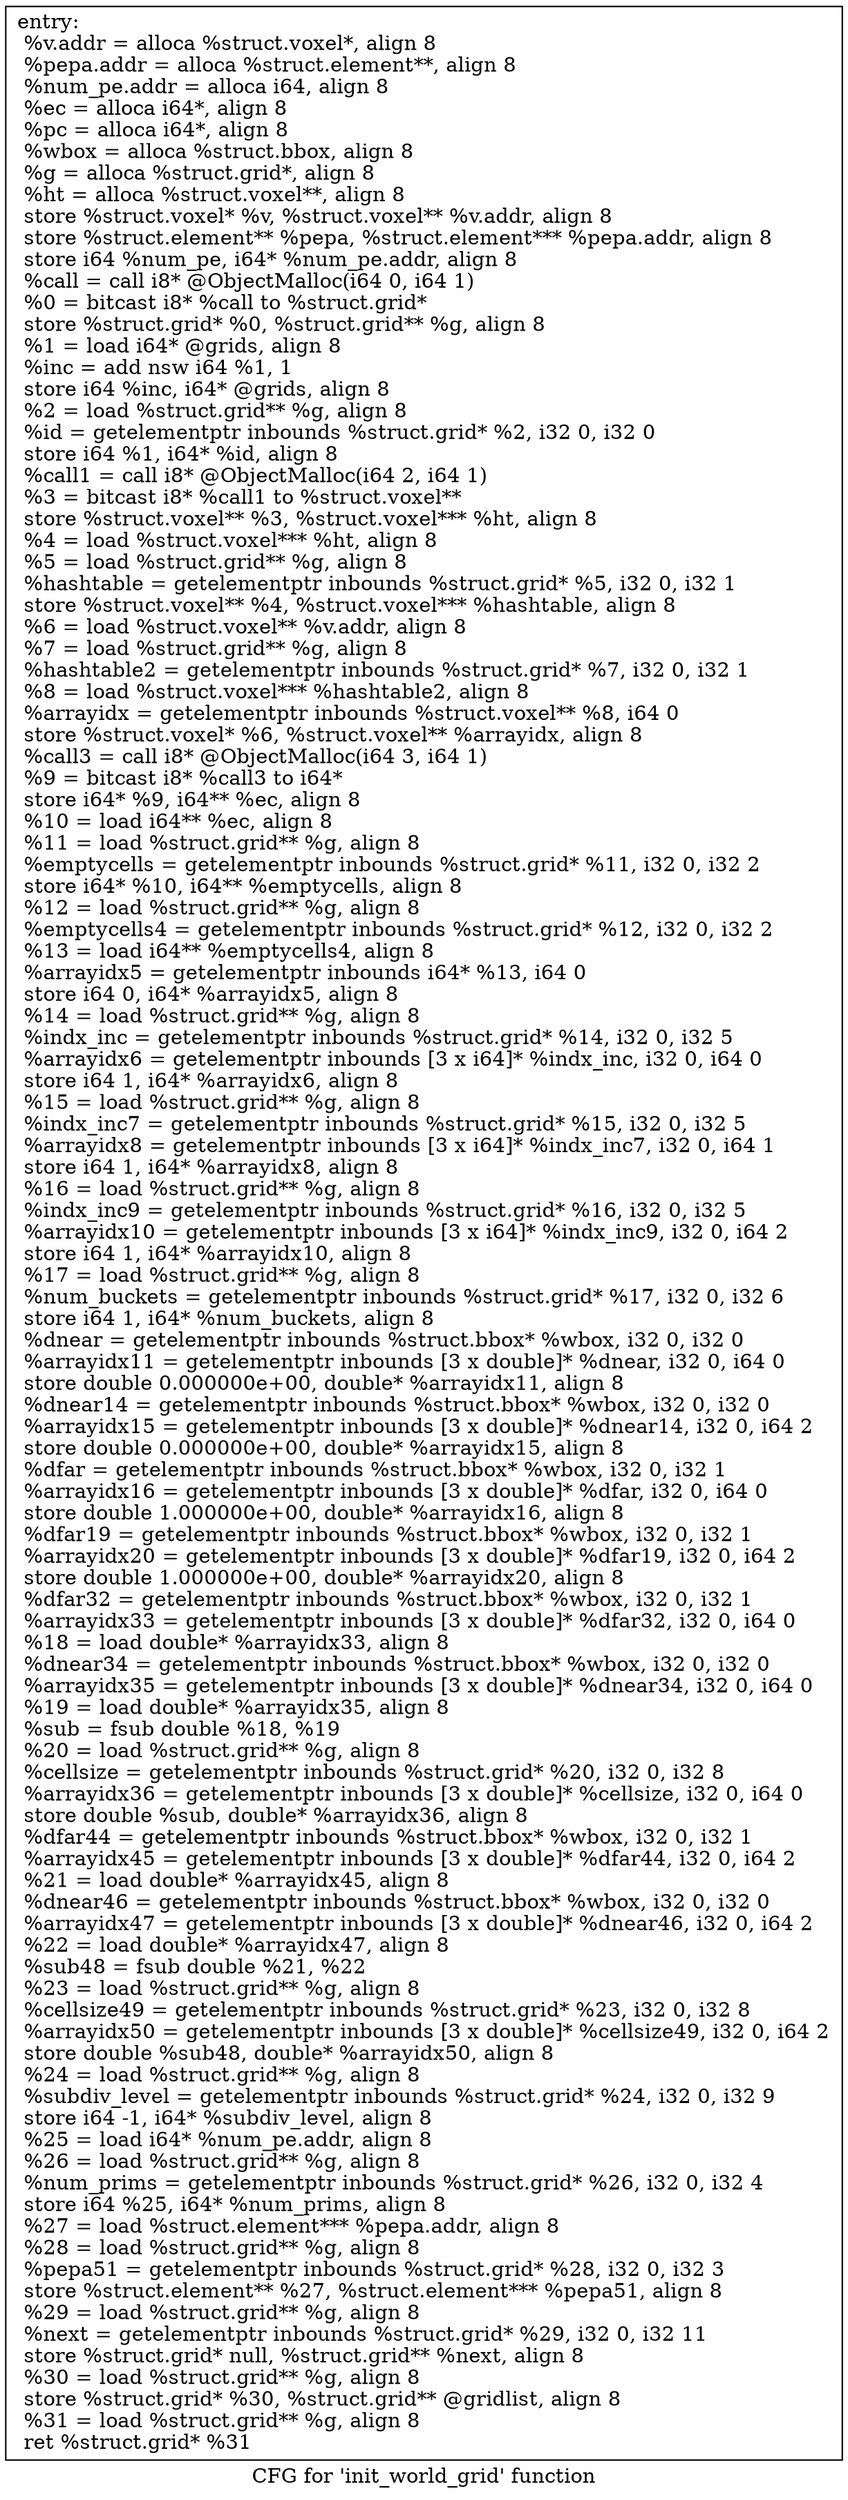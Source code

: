 digraph "CFG for 'init_world_grid' function" {
	label="CFG for 'init_world_grid' function";

	Node0x5ec2440 [shape=record,label="{entry:\l  %v.addr = alloca %struct.voxel*, align 8\l  %pepa.addr = alloca %struct.element**, align 8\l  %num_pe.addr = alloca i64, align 8\l  %ec = alloca i64*, align 8\l  %pc = alloca i64*, align 8\l  %wbox = alloca %struct.bbox, align 8\l  %g = alloca %struct.grid*, align 8\l  %ht = alloca %struct.voxel**, align 8\l  store %struct.voxel* %v, %struct.voxel** %v.addr, align 8\l  store %struct.element** %pepa, %struct.element*** %pepa.addr, align 8\l  store i64 %num_pe, i64* %num_pe.addr, align 8\l  %call = call i8* @ObjectMalloc(i64 0, i64 1)\l  %0 = bitcast i8* %call to %struct.grid*\l  store %struct.grid* %0, %struct.grid** %g, align 8\l  %1 = load i64* @grids, align 8\l  %inc = add nsw i64 %1, 1\l  store i64 %inc, i64* @grids, align 8\l  %2 = load %struct.grid** %g, align 8\l  %id = getelementptr inbounds %struct.grid* %2, i32 0, i32 0\l  store i64 %1, i64* %id, align 8\l  %call1 = call i8* @ObjectMalloc(i64 2, i64 1)\l  %3 = bitcast i8* %call1 to %struct.voxel**\l  store %struct.voxel** %3, %struct.voxel*** %ht, align 8\l  %4 = load %struct.voxel*** %ht, align 8\l  %5 = load %struct.grid** %g, align 8\l  %hashtable = getelementptr inbounds %struct.grid* %5, i32 0, i32 1\l  store %struct.voxel** %4, %struct.voxel*** %hashtable, align 8\l  %6 = load %struct.voxel** %v.addr, align 8\l  %7 = load %struct.grid** %g, align 8\l  %hashtable2 = getelementptr inbounds %struct.grid* %7, i32 0, i32 1\l  %8 = load %struct.voxel*** %hashtable2, align 8\l  %arrayidx = getelementptr inbounds %struct.voxel** %8, i64 0\l  store %struct.voxel* %6, %struct.voxel** %arrayidx, align 8\l  %call3 = call i8* @ObjectMalloc(i64 3, i64 1)\l  %9 = bitcast i8* %call3 to i64*\l  store i64* %9, i64** %ec, align 8\l  %10 = load i64** %ec, align 8\l  %11 = load %struct.grid** %g, align 8\l  %emptycells = getelementptr inbounds %struct.grid* %11, i32 0, i32 2\l  store i64* %10, i64** %emptycells, align 8\l  %12 = load %struct.grid** %g, align 8\l  %emptycells4 = getelementptr inbounds %struct.grid* %12, i32 0, i32 2\l  %13 = load i64** %emptycells4, align 8\l  %arrayidx5 = getelementptr inbounds i64* %13, i64 0\l  store i64 0, i64* %arrayidx5, align 8\l  %14 = load %struct.grid** %g, align 8\l  %indx_inc = getelementptr inbounds %struct.grid* %14, i32 0, i32 5\l  %arrayidx6 = getelementptr inbounds [3 x i64]* %indx_inc, i32 0, i64 0\l  store i64 1, i64* %arrayidx6, align 8\l  %15 = load %struct.grid** %g, align 8\l  %indx_inc7 = getelementptr inbounds %struct.grid* %15, i32 0, i32 5\l  %arrayidx8 = getelementptr inbounds [3 x i64]* %indx_inc7, i32 0, i64 1\l  store i64 1, i64* %arrayidx8, align 8\l  %16 = load %struct.grid** %g, align 8\l  %indx_inc9 = getelementptr inbounds %struct.grid* %16, i32 0, i32 5\l  %arrayidx10 = getelementptr inbounds [3 x i64]* %indx_inc9, i32 0, i64 2\l  store i64 1, i64* %arrayidx10, align 8\l  %17 = load %struct.grid** %g, align 8\l  %num_buckets = getelementptr inbounds %struct.grid* %17, i32 0, i32 6\l  store i64 1, i64* %num_buckets, align 8\l  %dnear = getelementptr inbounds %struct.bbox* %wbox, i32 0, i32 0\l  %arrayidx11 = getelementptr inbounds [3 x double]* %dnear, i32 0, i64 0\l  store double 0.000000e+00, double* %arrayidx11, align 8\l  %dnear14 = getelementptr inbounds %struct.bbox* %wbox, i32 0, i32 0\l  %arrayidx15 = getelementptr inbounds [3 x double]* %dnear14, i32 0, i64 2\l  store double 0.000000e+00, double* %arrayidx15, align 8\l  %dfar = getelementptr inbounds %struct.bbox* %wbox, i32 0, i32 1\l  %arrayidx16 = getelementptr inbounds [3 x double]* %dfar, i32 0, i64 0\l  store double 1.000000e+00, double* %arrayidx16, align 8\l  %dfar19 = getelementptr inbounds %struct.bbox* %wbox, i32 0, i32 1\l  %arrayidx20 = getelementptr inbounds [3 x double]* %dfar19, i32 0, i64 2\l  store double 1.000000e+00, double* %arrayidx20, align 8\l  %dfar32 = getelementptr inbounds %struct.bbox* %wbox, i32 0, i32 1\l  %arrayidx33 = getelementptr inbounds [3 x double]* %dfar32, i32 0, i64 0\l  %18 = load double* %arrayidx33, align 8\l  %dnear34 = getelementptr inbounds %struct.bbox* %wbox, i32 0, i32 0\l  %arrayidx35 = getelementptr inbounds [3 x double]* %dnear34, i32 0, i64 0\l  %19 = load double* %arrayidx35, align 8\l  %sub = fsub double %18, %19\l  %20 = load %struct.grid** %g, align 8\l  %cellsize = getelementptr inbounds %struct.grid* %20, i32 0, i32 8\l  %arrayidx36 = getelementptr inbounds [3 x double]* %cellsize, i32 0, i64 0\l  store double %sub, double* %arrayidx36, align 8\l  %dfar44 = getelementptr inbounds %struct.bbox* %wbox, i32 0, i32 1\l  %arrayidx45 = getelementptr inbounds [3 x double]* %dfar44, i32 0, i64 2\l  %21 = load double* %arrayidx45, align 8\l  %dnear46 = getelementptr inbounds %struct.bbox* %wbox, i32 0, i32 0\l  %arrayidx47 = getelementptr inbounds [3 x double]* %dnear46, i32 0, i64 2\l  %22 = load double* %arrayidx47, align 8\l  %sub48 = fsub double %21, %22\l  %23 = load %struct.grid** %g, align 8\l  %cellsize49 = getelementptr inbounds %struct.grid* %23, i32 0, i32 8\l  %arrayidx50 = getelementptr inbounds [3 x double]* %cellsize49, i32 0, i64 2\l  store double %sub48, double* %arrayidx50, align 8\l  %24 = load %struct.grid** %g, align 8\l  %subdiv_level = getelementptr inbounds %struct.grid* %24, i32 0, i32 9\l  store i64 -1, i64* %subdiv_level, align 8\l  %25 = load i64* %num_pe.addr, align 8\l  %26 = load %struct.grid** %g, align 8\l  %num_prims = getelementptr inbounds %struct.grid* %26, i32 0, i32 4\l  store i64 %25, i64* %num_prims, align 8\l  %27 = load %struct.element*** %pepa.addr, align 8\l  %28 = load %struct.grid** %g, align 8\l  %pepa51 = getelementptr inbounds %struct.grid* %28, i32 0, i32 3\l  store %struct.element** %27, %struct.element*** %pepa51, align 8\l  %29 = load %struct.grid** %g, align 8\l  %next = getelementptr inbounds %struct.grid* %29, i32 0, i32 11\l  store %struct.grid* null, %struct.grid** %next, align 8\l  %30 = load %struct.grid** %g, align 8\l  store %struct.grid* %30, %struct.grid** @gridlist, align 8\l  %31 = load %struct.grid** %g, align 8\l  ret %struct.grid* %31\l}"];
}

